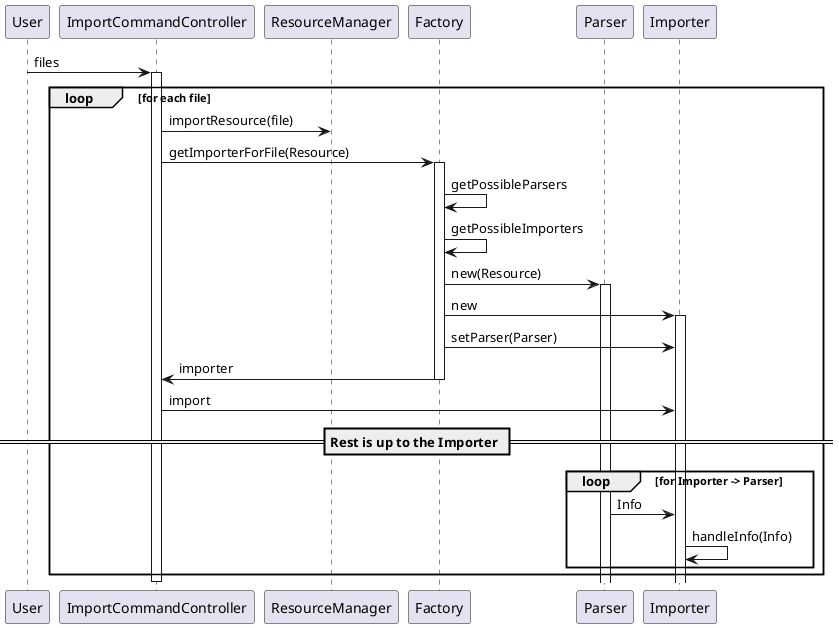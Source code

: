 @startuml

User -> ImportCommandController : files
    activate ImportCommandController
    loop for each file
        ImportCommandController -> ResourceManager : importResource(file)
        ImportCommandController -> Factory : getImporterForFile(Resource)

        activate Factory
            Factory -> Factory : getPossibleParsers
            Factory -> Factory : getPossibleImporters

            Factory -> Parser : new(Resource)
            activate Parser
            Factory -> Importer : new
            activate Importer
            Factory -> Importer : setParser(Parser)

            ImportCommandController <- Factory : importer
        deactivate Factory

        ImportCommandController -> Importer : import

        == Rest is up to the Importer ==
        loop for Importer -> Parser
            Importer <- Parser : Info
            Importer -> Importer : handleInfo(Info)
        end
    end
    deactivate ImportCommandController

@enduml
